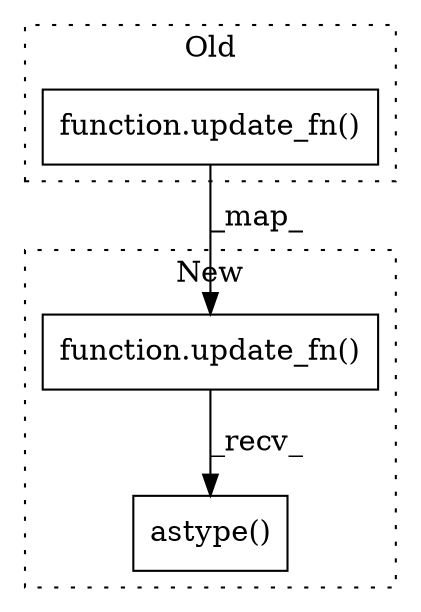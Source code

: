 digraph G {
subgraph cluster0 {
1 [label="function.update_fn()" a="75" s="1812,1840" l="10,1" shape="box"];
label = "Old";
style="dotted";
}
subgraph cluster1 {
2 [label="function.update_fn()" a="75" s="1812,1840" l="10,1" shape="box"];
3 [label="astype()" a="75" s="1812,1864" l="37,1" shape="box"];
label = "New";
style="dotted";
}
1 -> 2 [label="_map_"];
2 -> 3 [label="_recv_"];
}